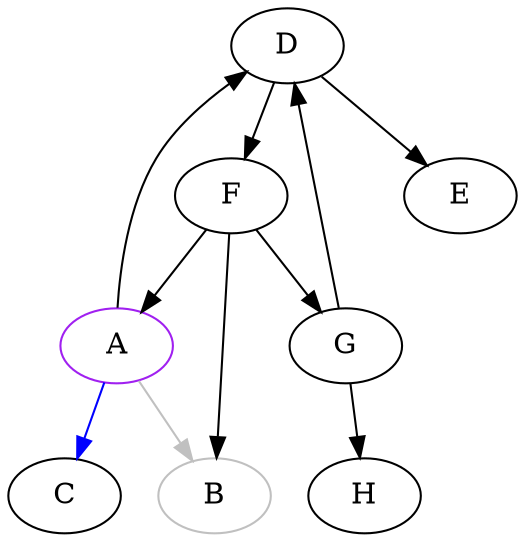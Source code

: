 digraph {
	D [label="D"];
	F [label="F"];
	H [label="H"];
	A [label="A", color="purple"];
	E [label="E"];
	G [label="G"];
	C [label="C"];
	B [label="B", color="gray"];
	
	A -> C [color="blue"];
	A -> B [color="gray"];
	D -> E;
	D -> F;
	F -> A;
	F -> G;
	F -> B;
	A -> D;
	G -> H;
	G -> D;
}